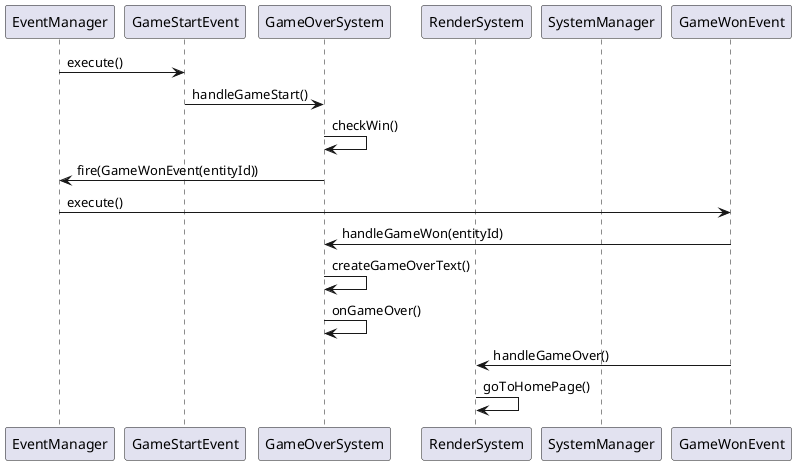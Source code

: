 @startuml
participant EventManager
participant GameStartEvent
participant GameOverSystem
participant RenderSystem
participant SystemManager

EventManager -> GameStartEvent : execute()
GameStartEvent -> GameOverSystem : handleGameStart()
GameOverSystem -> GameOverSystem : checkWin()
GameOverSystem -> EventManager : fire(GameWonEvent(entityId))
EventManager -> GameWonEvent : execute()
GameWonEvent -> GameOverSystem : handleGameWon(entityId)
GameOverSystem -> GameOverSystem : createGameOverText()
GameOverSystem -> GameOverSystem : onGameOver()
GameWonEvent -> RenderSystem : handleGameOver()
RenderSystem -> RenderSystem : goToHomePage()
@enduml